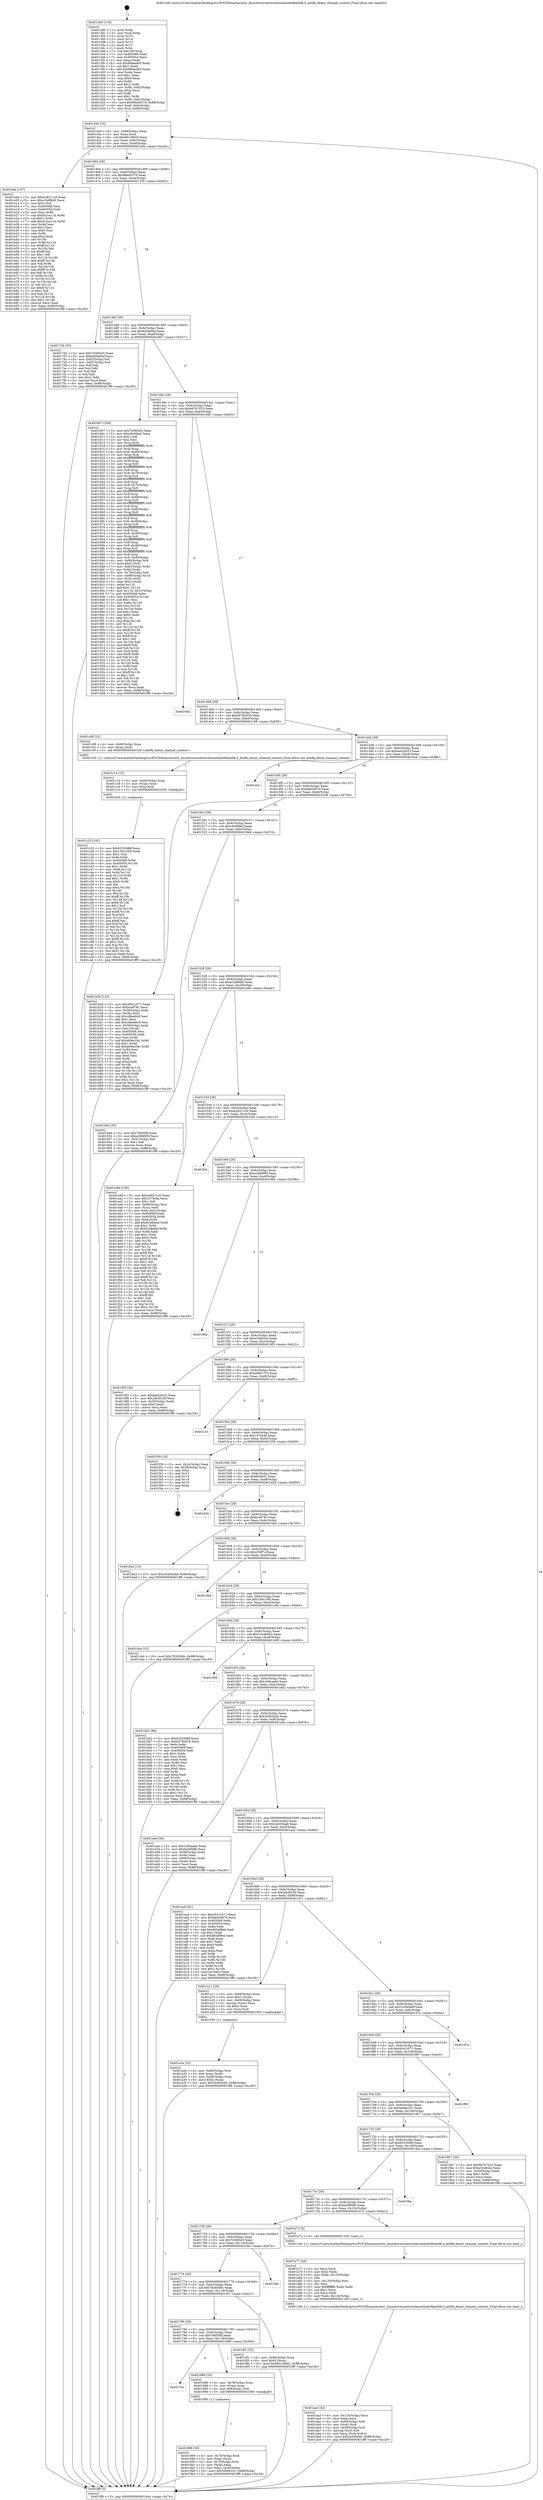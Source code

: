 digraph "0x4013d0" {
  label = "0x4013d0 (/mnt/c/Users/mathe/Desktop/tcc/POCII/binaries/extr_linuxdriversnetwirelessathath9kath9k.h_ath9k_deinit_channel_context_Final-ollvm.out::main(0))"
  labelloc = "t"
  node[shape=record]

  Entry [label="",width=0.3,height=0.3,shape=circle,fillcolor=black,style=filled]
  "0x401444" [label="{
     0x401444 [32]\l
     | [instrs]\l
     &nbsp;&nbsp;0x401444 \<+6\>: mov -0x88(%rbp),%eax\l
     &nbsp;&nbsp;0x40144a \<+2\>: mov %eax,%ecx\l
     &nbsp;&nbsp;0x40144c \<+6\>: sub $0x891c88d2,%ecx\l
     &nbsp;&nbsp;0x401452 \<+6\>: mov %eax,-0x9c(%rbp)\l
     &nbsp;&nbsp;0x401458 \<+6\>: mov %ecx,-0xa0(%rbp)\l
     &nbsp;&nbsp;0x40145e \<+6\>: je 0000000000401e0a \<main+0xa3a\>\l
  }"]
  "0x401e0a" [label="{
     0x401e0a [147]\l
     | [instrs]\l
     &nbsp;&nbsp;0x401e0a \<+5\>: mov $0xe28211c0,%eax\l
     &nbsp;&nbsp;0x401e0f \<+5\>: mov $0xe1bdfbd0,%ecx\l
     &nbsp;&nbsp;0x401e14 \<+2\>: mov $0x1,%dl\l
     &nbsp;&nbsp;0x401e16 \<+7\>: mov 0x405068,%esi\l
     &nbsp;&nbsp;0x401e1d \<+7\>: mov 0x405054,%edi\l
     &nbsp;&nbsp;0x401e24 \<+3\>: mov %esi,%r8d\l
     &nbsp;&nbsp;0x401e27 \<+7\>: sub $0x5c2ca11b,%r8d\l
     &nbsp;&nbsp;0x401e2e \<+4\>: sub $0x1,%r8d\l
     &nbsp;&nbsp;0x401e32 \<+7\>: add $0x5c2ca11b,%r8d\l
     &nbsp;&nbsp;0x401e39 \<+4\>: imul %r8d,%esi\l
     &nbsp;&nbsp;0x401e3d \<+3\>: and $0x1,%esi\l
     &nbsp;&nbsp;0x401e40 \<+3\>: cmp $0x0,%esi\l
     &nbsp;&nbsp;0x401e43 \<+4\>: sete %r9b\l
     &nbsp;&nbsp;0x401e47 \<+3\>: cmp $0xa,%edi\l
     &nbsp;&nbsp;0x401e4a \<+4\>: setl %r10b\l
     &nbsp;&nbsp;0x401e4e \<+3\>: mov %r9b,%r11b\l
     &nbsp;&nbsp;0x401e51 \<+4\>: xor $0xff,%r11b\l
     &nbsp;&nbsp;0x401e55 \<+3\>: mov %r10b,%bl\l
     &nbsp;&nbsp;0x401e58 \<+3\>: xor $0xff,%bl\l
     &nbsp;&nbsp;0x401e5b \<+3\>: xor $0x1,%dl\l
     &nbsp;&nbsp;0x401e5e \<+3\>: mov %r11b,%r14b\l
     &nbsp;&nbsp;0x401e61 \<+4\>: and $0xff,%r14b\l
     &nbsp;&nbsp;0x401e65 \<+3\>: and %dl,%r9b\l
     &nbsp;&nbsp;0x401e68 \<+3\>: mov %bl,%r15b\l
     &nbsp;&nbsp;0x401e6b \<+4\>: and $0xff,%r15b\l
     &nbsp;&nbsp;0x401e6f \<+3\>: and %dl,%r10b\l
     &nbsp;&nbsp;0x401e72 \<+3\>: or %r9b,%r14b\l
     &nbsp;&nbsp;0x401e75 \<+3\>: or %r10b,%r15b\l
     &nbsp;&nbsp;0x401e78 \<+3\>: xor %r15b,%r14b\l
     &nbsp;&nbsp;0x401e7b \<+3\>: or %bl,%r11b\l
     &nbsp;&nbsp;0x401e7e \<+4\>: xor $0xff,%r11b\l
     &nbsp;&nbsp;0x401e82 \<+3\>: or $0x1,%dl\l
     &nbsp;&nbsp;0x401e85 \<+3\>: and %dl,%r11b\l
     &nbsp;&nbsp;0x401e88 \<+3\>: or %r11b,%r14b\l
     &nbsp;&nbsp;0x401e8b \<+4\>: test $0x1,%r14b\l
     &nbsp;&nbsp;0x401e8f \<+3\>: cmovne %ecx,%eax\l
     &nbsp;&nbsp;0x401e92 \<+6\>: mov %eax,-0x88(%rbp)\l
     &nbsp;&nbsp;0x401e98 \<+5\>: jmp 0000000000401ff9 \<main+0xc29\>\l
  }"]
  "0x401464" [label="{
     0x401464 [28]\l
     | [instrs]\l
     &nbsp;&nbsp;0x401464 \<+5\>: jmp 0000000000401469 \<main+0x99\>\l
     &nbsp;&nbsp;0x401469 \<+6\>: mov -0x9c(%rbp),%eax\l
     &nbsp;&nbsp;0x40146f \<+5\>: sub $0x96eb027d,%eax\l
     &nbsp;&nbsp;0x401474 \<+6\>: mov %eax,-0xa4(%rbp)\l
     &nbsp;&nbsp;0x40147a \<+6\>: je 00000000004017d2 \<main+0x402\>\l
  }"]
  Exit [label="",width=0.3,height=0.3,shape=circle,fillcolor=black,style=filled,peripheries=2]
  "0x4017d2" [label="{
     0x4017d2 [53]\l
     | [instrs]\l
     &nbsp;&nbsp;0x4017d2 \<+5\>: mov $0x7436f2e5,%eax\l
     &nbsp;&nbsp;0x4017d7 \<+5\>: mov $0x9d2bd5af,%ecx\l
     &nbsp;&nbsp;0x4017dc \<+6\>: mov -0x82(%rbp),%dl\l
     &nbsp;&nbsp;0x4017e2 \<+7\>: mov -0x81(%rbp),%sil\l
     &nbsp;&nbsp;0x4017e9 \<+3\>: mov %dl,%dil\l
     &nbsp;&nbsp;0x4017ec \<+3\>: and %sil,%dil\l
     &nbsp;&nbsp;0x4017ef \<+3\>: xor %sil,%dl\l
     &nbsp;&nbsp;0x4017f2 \<+3\>: or %dl,%dil\l
     &nbsp;&nbsp;0x4017f5 \<+4\>: test $0x1,%dil\l
     &nbsp;&nbsp;0x4017f9 \<+3\>: cmovne %ecx,%eax\l
     &nbsp;&nbsp;0x4017fc \<+6\>: mov %eax,-0x88(%rbp)\l
     &nbsp;&nbsp;0x401802 \<+5\>: jmp 0000000000401ff9 \<main+0xc29\>\l
  }"]
  "0x401480" [label="{
     0x401480 [28]\l
     | [instrs]\l
     &nbsp;&nbsp;0x401480 \<+5\>: jmp 0000000000401485 \<main+0xb5\>\l
     &nbsp;&nbsp;0x401485 \<+6\>: mov -0x9c(%rbp),%eax\l
     &nbsp;&nbsp;0x40148b \<+5\>: sub $0x9d2bd5af,%eax\l
     &nbsp;&nbsp;0x401490 \<+6\>: mov %eax,-0xa8(%rbp)\l
     &nbsp;&nbsp;0x401496 \<+6\>: je 0000000000401807 \<main+0x437\>\l
  }"]
  "0x401ff9" [label="{
     0x401ff9 [5]\l
     | [instrs]\l
     &nbsp;&nbsp;0x401ff9 \<+5\>: jmp 0000000000401444 \<main+0x74\>\l
  }"]
  "0x4013d0" [label="{
     0x4013d0 [116]\l
     | [instrs]\l
     &nbsp;&nbsp;0x4013d0 \<+1\>: push %rbp\l
     &nbsp;&nbsp;0x4013d1 \<+3\>: mov %rsp,%rbp\l
     &nbsp;&nbsp;0x4013d4 \<+2\>: push %r15\l
     &nbsp;&nbsp;0x4013d6 \<+2\>: push %r14\l
     &nbsp;&nbsp;0x4013d8 \<+2\>: push %r13\l
     &nbsp;&nbsp;0x4013da \<+2\>: push %r12\l
     &nbsp;&nbsp;0x4013dc \<+1\>: push %rbx\l
     &nbsp;&nbsp;0x4013dd \<+7\>: sub $0x108,%rsp\l
     &nbsp;&nbsp;0x4013e4 \<+7\>: mov 0x405068,%eax\l
     &nbsp;&nbsp;0x4013eb \<+7\>: mov 0x405054,%ecx\l
     &nbsp;&nbsp;0x4013f2 \<+2\>: mov %eax,%edx\l
     &nbsp;&nbsp;0x4013f4 \<+6\>: sub $0x89feedb5,%edx\l
     &nbsp;&nbsp;0x4013fa \<+3\>: sub $0x1,%edx\l
     &nbsp;&nbsp;0x4013fd \<+6\>: add $0x89feedb5,%edx\l
     &nbsp;&nbsp;0x401403 \<+3\>: imul %edx,%eax\l
     &nbsp;&nbsp;0x401406 \<+3\>: and $0x1,%eax\l
     &nbsp;&nbsp;0x401409 \<+3\>: cmp $0x0,%eax\l
     &nbsp;&nbsp;0x40140c \<+4\>: sete %r8b\l
     &nbsp;&nbsp;0x401410 \<+4\>: and $0x1,%r8b\l
     &nbsp;&nbsp;0x401414 \<+7\>: mov %r8b,-0x82(%rbp)\l
     &nbsp;&nbsp;0x40141b \<+3\>: cmp $0xa,%ecx\l
     &nbsp;&nbsp;0x40141e \<+4\>: setl %r8b\l
     &nbsp;&nbsp;0x401422 \<+4\>: and $0x1,%r8b\l
     &nbsp;&nbsp;0x401426 \<+7\>: mov %r8b,-0x81(%rbp)\l
     &nbsp;&nbsp;0x40142d \<+10\>: movl $0x96eb027d,-0x88(%rbp)\l
     &nbsp;&nbsp;0x401437 \<+6\>: mov %edi,-0x8c(%rbp)\l
     &nbsp;&nbsp;0x40143d \<+7\>: mov %rsi,-0x98(%rbp)\l
  }"]
  "0x401c23" [label="{
     0x401c23 [145]\l
     | [instrs]\l
     &nbsp;&nbsp;0x401c23 \<+5\>: mov $0x63320d6f,%ecx\l
     &nbsp;&nbsp;0x401c28 \<+5\>: mov $0x159c10f4,%edx\l
     &nbsp;&nbsp;0x401c2d \<+3\>: mov $0x1,%sil\l
     &nbsp;&nbsp;0x401c30 \<+3\>: xor %r8d,%r8d\l
     &nbsp;&nbsp;0x401c33 \<+8\>: mov 0x405068,%r9d\l
     &nbsp;&nbsp;0x401c3b \<+8\>: mov 0x405054,%r10d\l
     &nbsp;&nbsp;0x401c43 \<+4\>: sub $0x1,%r8d\l
     &nbsp;&nbsp;0x401c47 \<+3\>: mov %r9d,%r11d\l
     &nbsp;&nbsp;0x401c4a \<+3\>: add %r8d,%r11d\l
     &nbsp;&nbsp;0x401c4d \<+4\>: imul %r11d,%r9d\l
     &nbsp;&nbsp;0x401c51 \<+4\>: and $0x1,%r9d\l
     &nbsp;&nbsp;0x401c55 \<+4\>: cmp $0x0,%r9d\l
     &nbsp;&nbsp;0x401c59 \<+3\>: sete %bl\l
     &nbsp;&nbsp;0x401c5c \<+4\>: cmp $0xa,%r10d\l
     &nbsp;&nbsp;0x401c60 \<+4\>: setl %r14b\l
     &nbsp;&nbsp;0x401c64 \<+3\>: mov %bl,%r15b\l
     &nbsp;&nbsp;0x401c67 \<+4\>: xor $0xff,%r15b\l
     &nbsp;&nbsp;0x401c6b \<+3\>: mov %r14b,%r12b\l
     &nbsp;&nbsp;0x401c6e \<+4\>: xor $0xff,%r12b\l
     &nbsp;&nbsp;0x401c72 \<+4\>: xor $0x1,%sil\l
     &nbsp;&nbsp;0x401c76 \<+3\>: mov %r15b,%r13b\l
     &nbsp;&nbsp;0x401c79 \<+4\>: and $0xff,%r13b\l
     &nbsp;&nbsp;0x401c7d \<+3\>: and %sil,%bl\l
     &nbsp;&nbsp;0x401c80 \<+3\>: mov %r12b,%al\l
     &nbsp;&nbsp;0x401c83 \<+2\>: and $0xff,%al\l
     &nbsp;&nbsp;0x401c85 \<+3\>: and %sil,%r14b\l
     &nbsp;&nbsp;0x401c88 \<+3\>: or %bl,%r13b\l
     &nbsp;&nbsp;0x401c8b \<+3\>: or %r14b,%al\l
     &nbsp;&nbsp;0x401c8e \<+3\>: xor %al,%r13b\l
     &nbsp;&nbsp;0x401c91 \<+3\>: or %r12b,%r15b\l
     &nbsp;&nbsp;0x401c94 \<+4\>: xor $0xff,%r15b\l
     &nbsp;&nbsp;0x401c98 \<+4\>: or $0x1,%sil\l
     &nbsp;&nbsp;0x401c9c \<+3\>: and %sil,%r15b\l
     &nbsp;&nbsp;0x401c9f \<+3\>: or %r15b,%r13b\l
     &nbsp;&nbsp;0x401ca2 \<+4\>: test $0x1,%r13b\l
     &nbsp;&nbsp;0x401ca6 \<+3\>: cmovne %edx,%ecx\l
     &nbsp;&nbsp;0x401ca9 \<+6\>: mov %ecx,-0x88(%rbp)\l
     &nbsp;&nbsp;0x401caf \<+5\>: jmp 0000000000401ff9 \<main+0xc29\>\l
  }"]
  "0x401807" [label="{
     0x401807 [326]\l
     | [instrs]\l
     &nbsp;&nbsp;0x401807 \<+5\>: mov $0x7436f2e5,%eax\l
     &nbsp;&nbsp;0x40180c \<+5\>: mov $0xc8c0fda5,%ecx\l
     &nbsp;&nbsp;0x401811 \<+2\>: mov $0x1,%dl\l
     &nbsp;&nbsp;0x401813 \<+2\>: xor %esi,%esi\l
     &nbsp;&nbsp;0x401815 \<+3\>: mov %rsp,%rdi\l
     &nbsp;&nbsp;0x401818 \<+4\>: add $0xfffffffffffffff0,%rdi\l
     &nbsp;&nbsp;0x40181c \<+3\>: mov %rdi,%rsp\l
     &nbsp;&nbsp;0x40181f \<+4\>: mov %rdi,-0x80(%rbp)\l
     &nbsp;&nbsp;0x401823 \<+3\>: mov %rsp,%rdi\l
     &nbsp;&nbsp;0x401826 \<+4\>: add $0xfffffffffffffff0,%rdi\l
     &nbsp;&nbsp;0x40182a \<+3\>: mov %rdi,%rsp\l
     &nbsp;&nbsp;0x40182d \<+3\>: mov %rsp,%r8\l
     &nbsp;&nbsp;0x401830 \<+4\>: add $0xfffffffffffffff0,%r8\l
     &nbsp;&nbsp;0x401834 \<+3\>: mov %r8,%rsp\l
     &nbsp;&nbsp;0x401837 \<+4\>: mov %r8,-0x78(%rbp)\l
     &nbsp;&nbsp;0x40183b \<+3\>: mov %rsp,%r8\l
     &nbsp;&nbsp;0x40183e \<+4\>: add $0xfffffffffffffff0,%r8\l
     &nbsp;&nbsp;0x401842 \<+3\>: mov %r8,%rsp\l
     &nbsp;&nbsp;0x401845 \<+4\>: mov %r8,-0x70(%rbp)\l
     &nbsp;&nbsp;0x401849 \<+3\>: mov %rsp,%r8\l
     &nbsp;&nbsp;0x40184c \<+4\>: add $0xfffffffffffffff0,%r8\l
     &nbsp;&nbsp;0x401850 \<+3\>: mov %r8,%rsp\l
     &nbsp;&nbsp;0x401853 \<+4\>: mov %r8,-0x68(%rbp)\l
     &nbsp;&nbsp;0x401857 \<+3\>: mov %rsp,%r8\l
     &nbsp;&nbsp;0x40185a \<+4\>: add $0xfffffffffffffff0,%r8\l
     &nbsp;&nbsp;0x40185e \<+3\>: mov %r8,%rsp\l
     &nbsp;&nbsp;0x401861 \<+4\>: mov %r8,-0x60(%rbp)\l
     &nbsp;&nbsp;0x401865 \<+3\>: mov %rsp,%r8\l
     &nbsp;&nbsp;0x401868 \<+4\>: add $0xfffffffffffffff0,%r8\l
     &nbsp;&nbsp;0x40186c \<+3\>: mov %r8,%rsp\l
     &nbsp;&nbsp;0x40186f \<+4\>: mov %r8,-0x58(%rbp)\l
     &nbsp;&nbsp;0x401873 \<+3\>: mov %rsp,%r8\l
     &nbsp;&nbsp;0x401876 \<+4\>: add $0xfffffffffffffff0,%r8\l
     &nbsp;&nbsp;0x40187a \<+3\>: mov %r8,%rsp\l
     &nbsp;&nbsp;0x40187d \<+4\>: mov %r8,-0x50(%rbp)\l
     &nbsp;&nbsp;0x401881 \<+3\>: mov %rsp,%r8\l
     &nbsp;&nbsp;0x401884 \<+4\>: add $0xfffffffffffffff0,%r8\l
     &nbsp;&nbsp;0x401888 \<+3\>: mov %r8,%rsp\l
     &nbsp;&nbsp;0x40188b \<+4\>: mov %r8,-0x48(%rbp)\l
     &nbsp;&nbsp;0x40188f \<+3\>: mov %rsp,%r8\l
     &nbsp;&nbsp;0x401892 \<+4\>: add $0xfffffffffffffff0,%r8\l
     &nbsp;&nbsp;0x401896 \<+3\>: mov %r8,%rsp\l
     &nbsp;&nbsp;0x401899 \<+4\>: mov %r8,-0x40(%rbp)\l
     &nbsp;&nbsp;0x40189d \<+4\>: mov -0x80(%rbp),%r8\l
     &nbsp;&nbsp;0x4018a1 \<+7\>: movl $0x0,(%r8)\l
     &nbsp;&nbsp;0x4018a8 \<+7\>: mov -0x8c(%rbp),%r9d\l
     &nbsp;&nbsp;0x4018af \<+3\>: mov %r9d,(%rdi)\l
     &nbsp;&nbsp;0x4018b2 \<+4\>: mov -0x78(%rbp),%r8\l
     &nbsp;&nbsp;0x4018b6 \<+7\>: mov -0x98(%rbp),%r10\l
     &nbsp;&nbsp;0x4018bd \<+3\>: mov %r10,(%r8)\l
     &nbsp;&nbsp;0x4018c0 \<+3\>: cmpl $0x2,(%rdi)\l
     &nbsp;&nbsp;0x4018c3 \<+4\>: setne %r11b\l
     &nbsp;&nbsp;0x4018c7 \<+4\>: and $0x1,%r11b\l
     &nbsp;&nbsp;0x4018cb \<+4\>: mov %r11b,-0x31(%rbp)\l
     &nbsp;&nbsp;0x4018cf \<+7\>: mov 0x405068,%ebx\l
     &nbsp;&nbsp;0x4018d6 \<+8\>: mov 0x405054,%r14d\l
     &nbsp;&nbsp;0x4018de \<+3\>: sub $0x1,%esi\l
     &nbsp;&nbsp;0x4018e1 \<+3\>: mov %ebx,%r15d\l
     &nbsp;&nbsp;0x4018e4 \<+3\>: add %esi,%r15d\l
     &nbsp;&nbsp;0x4018e7 \<+4\>: imul %r15d,%ebx\l
     &nbsp;&nbsp;0x4018eb \<+3\>: and $0x1,%ebx\l
     &nbsp;&nbsp;0x4018ee \<+3\>: cmp $0x0,%ebx\l
     &nbsp;&nbsp;0x4018f1 \<+4\>: sete %r11b\l
     &nbsp;&nbsp;0x4018f5 \<+4\>: cmp $0xa,%r14d\l
     &nbsp;&nbsp;0x4018f9 \<+4\>: setl %r12b\l
     &nbsp;&nbsp;0x4018fd \<+3\>: mov %r11b,%r13b\l
     &nbsp;&nbsp;0x401900 \<+4\>: xor $0xff,%r13b\l
     &nbsp;&nbsp;0x401904 \<+3\>: mov %r12b,%sil\l
     &nbsp;&nbsp;0x401907 \<+4\>: xor $0xff,%sil\l
     &nbsp;&nbsp;0x40190b \<+3\>: xor $0x1,%dl\l
     &nbsp;&nbsp;0x40190e \<+3\>: mov %r13b,%dil\l
     &nbsp;&nbsp;0x401911 \<+4\>: and $0xff,%dil\l
     &nbsp;&nbsp;0x401915 \<+3\>: and %dl,%r11b\l
     &nbsp;&nbsp;0x401918 \<+3\>: mov %sil,%r8b\l
     &nbsp;&nbsp;0x40191b \<+4\>: and $0xff,%r8b\l
     &nbsp;&nbsp;0x40191f \<+3\>: and %dl,%r12b\l
     &nbsp;&nbsp;0x401922 \<+3\>: or %r11b,%dil\l
     &nbsp;&nbsp;0x401925 \<+3\>: or %r12b,%r8b\l
     &nbsp;&nbsp;0x401928 \<+3\>: xor %r8b,%dil\l
     &nbsp;&nbsp;0x40192b \<+3\>: or %sil,%r13b\l
     &nbsp;&nbsp;0x40192e \<+4\>: xor $0xff,%r13b\l
     &nbsp;&nbsp;0x401932 \<+3\>: or $0x1,%dl\l
     &nbsp;&nbsp;0x401935 \<+3\>: and %dl,%r13b\l
     &nbsp;&nbsp;0x401938 \<+3\>: or %r13b,%dil\l
     &nbsp;&nbsp;0x40193b \<+4\>: test $0x1,%dil\l
     &nbsp;&nbsp;0x40193f \<+3\>: cmovne %ecx,%eax\l
     &nbsp;&nbsp;0x401942 \<+6\>: mov %eax,-0x88(%rbp)\l
     &nbsp;&nbsp;0x401948 \<+5\>: jmp 0000000000401ff9 \<main+0xc29\>\l
  }"]
  "0x40149c" [label="{
     0x40149c [28]\l
     | [instrs]\l
     &nbsp;&nbsp;0x40149c \<+5\>: jmp 00000000004014a1 \<main+0xd1\>\l
     &nbsp;&nbsp;0x4014a1 \<+6\>: mov -0x9c(%rbp),%eax\l
     &nbsp;&nbsp;0x4014a7 \<+5\>: sub $0x9d7b7023,%eax\l
     &nbsp;&nbsp;0x4014ac \<+6\>: mov %eax,-0xac(%rbp)\l
     &nbsp;&nbsp;0x4014b2 \<+6\>: je 00000000004019d5 \<main+0x605\>\l
  }"]
  "0x401c14" [label="{
     0x401c14 [15]\l
     | [instrs]\l
     &nbsp;&nbsp;0x401c14 \<+4\>: mov -0x60(%rbp),%rax\l
     &nbsp;&nbsp;0x401c18 \<+3\>: mov (%rax),%rax\l
     &nbsp;&nbsp;0x401c1b \<+3\>: mov %rax,%rdi\l
     &nbsp;&nbsp;0x401c1e \<+5\>: call 0000000000401030 \<free@plt\>\l
     | [calls]\l
     &nbsp;&nbsp;0x401030 \{1\} (unknown)\l
  }"]
  "0x401aa3" [label="{
     0x401aa3 [42]\l
     | [instrs]\l
     &nbsp;&nbsp;0x401aa3 \<+6\>: mov -0x124(%rbp),%ecx\l
     &nbsp;&nbsp;0x401aa9 \<+3\>: imul %eax,%ecx\l
     &nbsp;&nbsp;0x401aac \<+4\>: mov -0x60(%rbp),%rdi\l
     &nbsp;&nbsp;0x401ab0 \<+3\>: mov (%rdi),%rdi\l
     &nbsp;&nbsp;0x401ab3 \<+4\>: mov -0x58(%rbp),%r8\l
     &nbsp;&nbsp;0x401ab7 \<+3\>: movslq (%r8),%r8\l
     &nbsp;&nbsp;0x401aba \<+4\>: mov %ecx,(%rdi,%r8,4)\l
     &nbsp;&nbsp;0x401abe \<+10\>: movl $0x2a505ba6,-0x88(%rbp)\l
     &nbsp;&nbsp;0x401ac8 \<+5\>: jmp 0000000000401ff9 \<main+0xc29\>\l
  }"]
  "0x4019d5" [label="{
     0x4019d5\l
  }", style=dashed]
  "0x4014b8" [label="{
     0x4014b8 [28]\l
     | [instrs]\l
     &nbsp;&nbsp;0x4014b8 \<+5\>: jmp 00000000004014bd \<main+0xed\>\l
     &nbsp;&nbsp;0x4014bd \<+6\>: mov -0x9c(%rbp),%eax\l
     &nbsp;&nbsp;0x4014c3 \<+5\>: sub $0xb578c918,%eax\l
     &nbsp;&nbsp;0x4014c8 \<+6\>: mov %eax,-0xb0(%rbp)\l
     &nbsp;&nbsp;0x4014ce \<+6\>: je 0000000000401c08 \<main+0x838\>\l
  }"]
  "0x401a77" [label="{
     0x401a77 [44]\l
     | [instrs]\l
     &nbsp;&nbsp;0x401a77 \<+2\>: xor %ecx,%ecx\l
     &nbsp;&nbsp;0x401a79 \<+5\>: mov $0x2,%edx\l
     &nbsp;&nbsp;0x401a7e \<+6\>: mov %edx,-0x120(%rbp)\l
     &nbsp;&nbsp;0x401a84 \<+1\>: cltd\l
     &nbsp;&nbsp;0x401a85 \<+6\>: mov -0x120(%rbp),%esi\l
     &nbsp;&nbsp;0x401a8b \<+2\>: idiv %esi\l
     &nbsp;&nbsp;0x401a8d \<+6\>: imul $0xfffffffe,%edx,%edx\l
     &nbsp;&nbsp;0x401a93 \<+3\>: sub $0x1,%ecx\l
     &nbsp;&nbsp;0x401a96 \<+2\>: sub %ecx,%edx\l
     &nbsp;&nbsp;0x401a98 \<+6\>: mov %edx,-0x124(%rbp)\l
     &nbsp;&nbsp;0x401a9e \<+5\>: call 0000000000401160 \<next_i\>\l
     | [calls]\l
     &nbsp;&nbsp;0x401160 \{1\} (/mnt/c/Users/mathe/Desktop/tcc/POCII/binaries/extr_linuxdriversnetwirelessathath9kath9k.h_ath9k_deinit_channel_context_Final-ollvm.out::next_i)\l
  }"]
  "0x401c08" [label="{
     0x401c08 [12]\l
     | [instrs]\l
     &nbsp;&nbsp;0x401c08 \<+4\>: mov -0x60(%rbp),%rax\l
     &nbsp;&nbsp;0x401c0c \<+3\>: mov (%rax),%rdi\l
     &nbsp;&nbsp;0x401c0f \<+5\>: call 00000000004013c0 \<ath9k_deinit_channel_context\>\l
     | [calls]\l
     &nbsp;&nbsp;0x4013c0 \{1\} (/mnt/c/Users/mathe/Desktop/tcc/POCII/binaries/extr_linuxdriversnetwirelessathath9kath9k.h_ath9k_deinit_channel_context_Final-ollvm.out::ath9k_deinit_channel_context)\l
  }"]
  "0x4014d4" [label="{
     0x4014d4 [28]\l
     | [instrs]\l
     &nbsp;&nbsp;0x4014d4 \<+5\>: jmp 00000000004014d9 \<main+0x109\>\l
     &nbsp;&nbsp;0x4014d9 \<+6\>: mov -0x9c(%rbp),%eax\l
     &nbsp;&nbsp;0x4014df \<+5\>: sub $0xbad2d423,%eax\l
     &nbsp;&nbsp;0x4014e4 \<+6\>: mov %eax,-0xb4(%rbp)\l
     &nbsp;&nbsp;0x4014ea \<+6\>: je 0000000000401dce \<main+0x9fe\>\l
  }"]
  "0x401a2e" [label="{
     0x401a2e [32]\l
     | [instrs]\l
     &nbsp;&nbsp;0x401a2e \<+4\>: mov -0x60(%rbp),%rdi\l
     &nbsp;&nbsp;0x401a32 \<+3\>: mov %rax,(%rdi)\l
     &nbsp;&nbsp;0x401a35 \<+4\>: mov -0x58(%rbp),%rax\l
     &nbsp;&nbsp;0x401a39 \<+6\>: movl $0x0,(%rax)\l
     &nbsp;&nbsp;0x401a3f \<+10\>: movl $0x20405edd,-0x88(%rbp)\l
     &nbsp;&nbsp;0x401a49 \<+5\>: jmp 0000000000401ff9 \<main+0xc29\>\l
  }"]
  "0x401dce" [label="{
     0x401dce\l
  }", style=dashed]
  "0x4014f0" [label="{
     0x4014f0 [28]\l
     | [instrs]\l
     &nbsp;&nbsp;0x4014f0 \<+5\>: jmp 00000000004014f5 \<main+0x125\>\l
     &nbsp;&nbsp;0x4014f5 \<+6\>: mov -0x9c(%rbp),%eax\l
     &nbsp;&nbsp;0x4014fb \<+5\>: sub $0xbb0c987d,%eax\l
     &nbsp;&nbsp;0x401500 \<+6\>: mov %eax,-0xb8(%rbp)\l
     &nbsp;&nbsp;0x401506 \<+6\>: je 0000000000401b28 \<main+0x758\>\l
  }"]
  "0x401999" [label="{
     0x401999 [30]\l
     | [instrs]\l
     &nbsp;&nbsp;0x401999 \<+4\>: mov -0x70(%rbp),%rdi\l
     &nbsp;&nbsp;0x40199d \<+2\>: mov %eax,(%rdi)\l
     &nbsp;&nbsp;0x40199f \<+4\>: mov -0x70(%rbp),%rdi\l
     &nbsp;&nbsp;0x4019a3 \<+2\>: mov (%rdi),%eax\l
     &nbsp;&nbsp;0x4019a5 \<+3\>: mov %eax,-0x30(%rbp)\l
     &nbsp;&nbsp;0x4019a8 \<+10\>: movl $0x5ed6b1d1,-0x88(%rbp)\l
     &nbsp;&nbsp;0x4019b2 \<+5\>: jmp 0000000000401ff9 \<main+0xc29\>\l
  }"]
  "0x401b28" [label="{
     0x401b28 [123]\l
     | [instrs]\l
     &nbsp;&nbsp;0x401b28 \<+5\>: mov $0x4541c071,%eax\l
     &nbsp;&nbsp;0x401b2d \<+5\>: mov $0xbce878c,%ecx\l
     &nbsp;&nbsp;0x401b32 \<+4\>: mov -0x58(%rbp),%rdx\l
     &nbsp;&nbsp;0x401b36 \<+2\>: mov (%rdx),%esi\l
     &nbsp;&nbsp;0x401b38 \<+6\>: sub $0xcdbee6c9,%esi\l
     &nbsp;&nbsp;0x401b3e \<+3\>: add $0x1,%esi\l
     &nbsp;&nbsp;0x401b41 \<+6\>: add $0xcdbee6c9,%esi\l
     &nbsp;&nbsp;0x401b47 \<+4\>: mov -0x58(%rbp),%rdx\l
     &nbsp;&nbsp;0x401b4b \<+2\>: mov %esi,(%rdx)\l
     &nbsp;&nbsp;0x401b4d \<+7\>: mov 0x405068,%esi\l
     &nbsp;&nbsp;0x401b54 \<+7\>: mov 0x405054,%edi\l
     &nbsp;&nbsp;0x401b5b \<+3\>: mov %esi,%r8d\l
     &nbsp;&nbsp;0x401b5e \<+7\>: sub $0xb69ec29c,%r8d\l
     &nbsp;&nbsp;0x401b65 \<+4\>: sub $0x1,%r8d\l
     &nbsp;&nbsp;0x401b69 \<+7\>: add $0xb69ec29c,%r8d\l
     &nbsp;&nbsp;0x401b70 \<+4\>: imul %r8d,%esi\l
     &nbsp;&nbsp;0x401b74 \<+3\>: and $0x1,%esi\l
     &nbsp;&nbsp;0x401b77 \<+3\>: cmp $0x0,%esi\l
     &nbsp;&nbsp;0x401b7a \<+4\>: sete %r9b\l
     &nbsp;&nbsp;0x401b7e \<+3\>: cmp $0xa,%edi\l
     &nbsp;&nbsp;0x401b81 \<+4\>: setl %r10b\l
     &nbsp;&nbsp;0x401b85 \<+3\>: mov %r9b,%r11b\l
     &nbsp;&nbsp;0x401b88 \<+3\>: and %r10b,%r11b\l
     &nbsp;&nbsp;0x401b8b \<+3\>: xor %r10b,%r9b\l
     &nbsp;&nbsp;0x401b8e \<+3\>: or %r9b,%r11b\l
     &nbsp;&nbsp;0x401b91 \<+4\>: test $0x1,%r11b\l
     &nbsp;&nbsp;0x401b95 \<+3\>: cmovne %ecx,%eax\l
     &nbsp;&nbsp;0x401b98 \<+6\>: mov %eax,-0x88(%rbp)\l
     &nbsp;&nbsp;0x401b9e \<+5\>: jmp 0000000000401ff9 \<main+0xc29\>\l
  }"]
  "0x40150c" [label="{
     0x40150c [28]\l
     | [instrs]\l
     &nbsp;&nbsp;0x40150c \<+5\>: jmp 0000000000401511 \<main+0x141\>\l
     &nbsp;&nbsp;0x401511 \<+6\>: mov -0x9c(%rbp),%eax\l
     &nbsp;&nbsp;0x401517 \<+5\>: sub $0xc8c0fda5,%eax\l
     &nbsp;&nbsp;0x40151c \<+6\>: mov %eax,-0xbc(%rbp)\l
     &nbsp;&nbsp;0x401522 \<+6\>: je 000000000040194d \<main+0x57d\>\l
  }"]
  "0x4017ac" [label="{
     0x4017ac\l
  }", style=dashed]
  "0x40194d" [label="{
     0x40194d [30]\l
     | [instrs]\l
     &nbsp;&nbsp;0x40194d \<+5\>: mov $0x7b6f3f4f,%eax\l
     &nbsp;&nbsp;0x401952 \<+5\>: mov $0xe289895f,%ecx\l
     &nbsp;&nbsp;0x401957 \<+3\>: mov -0x31(%rbp),%dl\l
     &nbsp;&nbsp;0x40195a \<+3\>: test $0x1,%dl\l
     &nbsp;&nbsp;0x40195d \<+3\>: cmovne %ecx,%eax\l
     &nbsp;&nbsp;0x401960 \<+6\>: mov %eax,-0x88(%rbp)\l
     &nbsp;&nbsp;0x401966 \<+5\>: jmp 0000000000401ff9 \<main+0xc29\>\l
  }"]
  "0x401528" [label="{
     0x401528 [28]\l
     | [instrs]\l
     &nbsp;&nbsp;0x401528 \<+5\>: jmp 000000000040152d \<main+0x15d\>\l
     &nbsp;&nbsp;0x40152d \<+6\>: mov -0x9c(%rbp),%eax\l
     &nbsp;&nbsp;0x401533 \<+5\>: sub $0xe1bdfbd0,%eax\l
     &nbsp;&nbsp;0x401538 \<+6\>: mov %eax,-0xc0(%rbp)\l
     &nbsp;&nbsp;0x40153e \<+6\>: je 0000000000401e9d \<main+0xacd\>\l
  }"]
  "0x401989" [label="{
     0x401989 [16]\l
     | [instrs]\l
     &nbsp;&nbsp;0x401989 \<+4\>: mov -0x78(%rbp),%rax\l
     &nbsp;&nbsp;0x40198d \<+3\>: mov (%rax),%rax\l
     &nbsp;&nbsp;0x401990 \<+4\>: mov 0x8(%rax),%rdi\l
     &nbsp;&nbsp;0x401994 \<+5\>: call 0000000000401060 \<atoi@plt\>\l
     | [calls]\l
     &nbsp;&nbsp;0x401060 \{1\} (unknown)\l
  }"]
  "0x401e9d" [label="{
     0x401e9d [156]\l
     | [instrs]\l
     &nbsp;&nbsp;0x401e9d \<+5\>: mov $0xe28211c0,%eax\l
     &nbsp;&nbsp;0x401ea2 \<+5\>: mov $0x1070cde,%ecx\l
     &nbsp;&nbsp;0x401ea7 \<+2\>: mov $0x1,%dl\l
     &nbsp;&nbsp;0x401ea9 \<+4\>: mov -0x80(%rbp),%rsi\l
     &nbsp;&nbsp;0x401ead \<+2\>: mov (%rsi),%edi\l
     &nbsp;&nbsp;0x401eaf \<+3\>: mov %edi,-0x2c(%rbp)\l
     &nbsp;&nbsp;0x401eb2 \<+7\>: mov 0x405068,%edi\l
     &nbsp;&nbsp;0x401eb9 \<+8\>: mov 0x405054,%r8d\l
     &nbsp;&nbsp;0x401ec1 \<+3\>: mov %edi,%r9d\l
     &nbsp;&nbsp;0x401ec4 \<+7\>: add $0x81b6deef,%r9d\l
     &nbsp;&nbsp;0x401ecb \<+4\>: sub $0x1,%r9d\l
     &nbsp;&nbsp;0x401ecf \<+7\>: sub $0x81b6deef,%r9d\l
     &nbsp;&nbsp;0x401ed6 \<+4\>: imul %r9d,%edi\l
     &nbsp;&nbsp;0x401eda \<+3\>: and $0x1,%edi\l
     &nbsp;&nbsp;0x401edd \<+3\>: cmp $0x0,%edi\l
     &nbsp;&nbsp;0x401ee0 \<+4\>: sete %r10b\l
     &nbsp;&nbsp;0x401ee4 \<+4\>: cmp $0xa,%r8d\l
     &nbsp;&nbsp;0x401ee8 \<+4\>: setl %r11b\l
     &nbsp;&nbsp;0x401eec \<+3\>: mov %r10b,%bl\l
     &nbsp;&nbsp;0x401eef \<+3\>: xor $0xff,%bl\l
     &nbsp;&nbsp;0x401ef2 \<+3\>: mov %r11b,%r14b\l
     &nbsp;&nbsp;0x401ef5 \<+4\>: xor $0xff,%r14b\l
     &nbsp;&nbsp;0x401ef9 \<+3\>: xor $0x1,%dl\l
     &nbsp;&nbsp;0x401efc \<+3\>: mov %bl,%r15b\l
     &nbsp;&nbsp;0x401eff \<+4\>: and $0xff,%r15b\l
     &nbsp;&nbsp;0x401f03 \<+3\>: and %dl,%r10b\l
     &nbsp;&nbsp;0x401f06 \<+3\>: mov %r14b,%r12b\l
     &nbsp;&nbsp;0x401f09 \<+4\>: and $0xff,%r12b\l
     &nbsp;&nbsp;0x401f0d \<+3\>: and %dl,%r11b\l
     &nbsp;&nbsp;0x401f10 \<+3\>: or %r10b,%r15b\l
     &nbsp;&nbsp;0x401f13 \<+3\>: or %r11b,%r12b\l
     &nbsp;&nbsp;0x401f16 \<+3\>: xor %r12b,%r15b\l
     &nbsp;&nbsp;0x401f19 \<+3\>: or %r14b,%bl\l
     &nbsp;&nbsp;0x401f1c \<+3\>: xor $0xff,%bl\l
     &nbsp;&nbsp;0x401f1f \<+3\>: or $0x1,%dl\l
     &nbsp;&nbsp;0x401f22 \<+2\>: and %dl,%bl\l
     &nbsp;&nbsp;0x401f24 \<+3\>: or %bl,%r15b\l
     &nbsp;&nbsp;0x401f27 \<+4\>: test $0x1,%r15b\l
     &nbsp;&nbsp;0x401f2b \<+3\>: cmovne %ecx,%eax\l
     &nbsp;&nbsp;0x401f2e \<+6\>: mov %eax,-0x88(%rbp)\l
     &nbsp;&nbsp;0x401f34 \<+5\>: jmp 0000000000401ff9 \<main+0xc29\>\l
  }"]
  "0x401544" [label="{
     0x401544 [28]\l
     | [instrs]\l
     &nbsp;&nbsp;0x401544 \<+5\>: jmp 0000000000401549 \<main+0x179\>\l
     &nbsp;&nbsp;0x401549 \<+6\>: mov -0x9c(%rbp),%eax\l
     &nbsp;&nbsp;0x40154f \<+5\>: sub $0xe28211c0,%eax\l
     &nbsp;&nbsp;0x401554 \<+6\>: mov %eax,-0xc4(%rbp)\l
     &nbsp;&nbsp;0x40155a \<+6\>: je 0000000000401fe4 \<main+0xc14\>\l
  }"]
  "0x401790" [label="{
     0x401790 [28]\l
     | [instrs]\l
     &nbsp;&nbsp;0x401790 \<+5\>: jmp 0000000000401795 \<main+0x3c5\>\l
     &nbsp;&nbsp;0x401795 \<+6\>: mov -0x9c(%rbp),%eax\l
     &nbsp;&nbsp;0x40179b \<+5\>: sub $0x7b6f3f4f,%eax\l
     &nbsp;&nbsp;0x4017a0 \<+6\>: mov %eax,-0x118(%rbp)\l
     &nbsp;&nbsp;0x4017a6 \<+6\>: je 0000000000401989 \<main+0x5b9\>\l
  }"]
  "0x401fe4" [label="{
     0x401fe4\l
  }", style=dashed]
  "0x401560" [label="{
     0x401560 [28]\l
     | [instrs]\l
     &nbsp;&nbsp;0x401560 \<+5\>: jmp 0000000000401565 \<main+0x195\>\l
     &nbsp;&nbsp;0x401565 \<+6\>: mov -0x9c(%rbp),%eax\l
     &nbsp;&nbsp;0x40156b \<+5\>: sub $0xe289895f,%eax\l
     &nbsp;&nbsp;0x401570 \<+6\>: mov %eax,-0xc8(%rbp)\l
     &nbsp;&nbsp;0x401576 \<+6\>: je 000000000040196b \<main+0x59b\>\l
  }"]
  "0x401df1" [label="{
     0x401df1 [25]\l
     | [instrs]\l
     &nbsp;&nbsp;0x401df1 \<+4\>: mov -0x80(%rbp),%rax\l
     &nbsp;&nbsp;0x401df5 \<+6\>: movl $0x0,(%rax)\l
     &nbsp;&nbsp;0x401dfb \<+10\>: movl $0x891c88d2,-0x88(%rbp)\l
     &nbsp;&nbsp;0x401e05 \<+5\>: jmp 0000000000401ff9 \<main+0xc29\>\l
  }"]
  "0x40196b" [label="{
     0x40196b\l
  }", style=dashed]
  "0x40157c" [label="{
     0x40157c [28]\l
     | [instrs]\l
     &nbsp;&nbsp;0x40157c \<+5\>: jmp 0000000000401581 \<main+0x1b1\>\l
     &nbsp;&nbsp;0x401581 \<+6\>: mov -0x9c(%rbp),%eax\l
     &nbsp;&nbsp;0x401587 \<+5\>: sub $0xe33e82ec,%eax\l
     &nbsp;&nbsp;0x40158c \<+6\>: mov %eax,-0xcc(%rbp)\l
     &nbsp;&nbsp;0x401592 \<+6\>: je 00000000004019f3 \<main+0x623\>\l
  }"]
  "0x401774" [label="{
     0x401774 [28]\l
     | [instrs]\l
     &nbsp;&nbsp;0x401774 \<+5\>: jmp 0000000000401779 \<main+0x3a9\>\l
     &nbsp;&nbsp;0x401779 \<+6\>: mov -0x9c(%rbp),%eax\l
     &nbsp;&nbsp;0x40177f \<+5\>: sub $0x78265d0c,%eax\l
     &nbsp;&nbsp;0x401784 \<+6\>: mov %eax,-0x114(%rbp)\l
     &nbsp;&nbsp;0x40178a \<+6\>: je 0000000000401df1 \<main+0xa21\>\l
  }"]
  "0x4019f3" [label="{
     0x4019f3 [30]\l
     | [instrs]\l
     &nbsp;&nbsp;0x4019f3 \<+5\>: mov $0xbad2d423,%eax\l
     &nbsp;&nbsp;0x4019f8 \<+5\>: mov $0x2fa36c29,%ecx\l
     &nbsp;&nbsp;0x4019fd \<+3\>: mov -0x30(%rbp),%edx\l
     &nbsp;&nbsp;0x401a00 \<+3\>: cmp $0x0,%edx\l
     &nbsp;&nbsp;0x401a03 \<+3\>: cmove %ecx,%eax\l
     &nbsp;&nbsp;0x401a06 \<+6\>: mov %eax,-0x88(%rbp)\l
     &nbsp;&nbsp;0x401a0c \<+5\>: jmp 0000000000401ff9 \<main+0xc29\>\l
  }"]
  "0x401598" [label="{
     0x401598 [28]\l
     | [instrs]\l
     &nbsp;&nbsp;0x401598 \<+5\>: jmp 000000000040159d \<main+0x1cd\>\l
     &nbsp;&nbsp;0x40159d \<+6\>: mov -0x9c(%rbp),%eax\l
     &nbsp;&nbsp;0x4015a3 \<+5\>: sub $0xed661723,%eax\l
     &nbsp;&nbsp;0x4015a8 \<+6\>: mov %eax,-0xd0(%rbp)\l
     &nbsp;&nbsp;0x4015ae \<+6\>: je 0000000000401cc3 \<main+0x8f3\>\l
  }"]
  "0x401f4b" [label="{
     0x401f4b\l
  }", style=dashed]
  "0x401cc3" [label="{
     0x401cc3\l
  }", style=dashed]
  "0x4015b4" [label="{
     0x4015b4 [28]\l
     | [instrs]\l
     &nbsp;&nbsp;0x4015b4 \<+5\>: jmp 00000000004015b9 \<main+0x1e9\>\l
     &nbsp;&nbsp;0x4015b9 \<+6\>: mov -0x9c(%rbp),%eax\l
     &nbsp;&nbsp;0x4015bf \<+5\>: sub $0x1070cde,%eax\l
     &nbsp;&nbsp;0x4015c4 \<+6\>: mov %eax,-0xd4(%rbp)\l
     &nbsp;&nbsp;0x4015ca \<+6\>: je 0000000000401f39 \<main+0xb69\>\l
  }"]
  "0x401758" [label="{
     0x401758 [28]\l
     | [instrs]\l
     &nbsp;&nbsp;0x401758 \<+5\>: jmp 000000000040175d \<main+0x38d\>\l
     &nbsp;&nbsp;0x40175d \<+6\>: mov -0x9c(%rbp),%eax\l
     &nbsp;&nbsp;0x401763 \<+5\>: sub $0x7436f2e5,%eax\l
     &nbsp;&nbsp;0x401768 \<+6\>: mov %eax,-0x110(%rbp)\l
     &nbsp;&nbsp;0x40176e \<+6\>: je 0000000000401f4b \<main+0xb7b\>\l
  }"]
  "0x401f39" [label="{
     0x401f39 [18]\l
     | [instrs]\l
     &nbsp;&nbsp;0x401f39 \<+3\>: mov -0x2c(%rbp),%eax\l
     &nbsp;&nbsp;0x401f3c \<+4\>: lea -0x28(%rbp),%rsp\l
     &nbsp;&nbsp;0x401f40 \<+1\>: pop %rbx\l
     &nbsp;&nbsp;0x401f41 \<+2\>: pop %r12\l
     &nbsp;&nbsp;0x401f43 \<+2\>: pop %r13\l
     &nbsp;&nbsp;0x401f45 \<+2\>: pop %r14\l
     &nbsp;&nbsp;0x401f47 \<+2\>: pop %r15\l
     &nbsp;&nbsp;0x401f49 \<+1\>: pop %rbp\l
     &nbsp;&nbsp;0x401f4a \<+1\>: ret\l
  }"]
  "0x4015d0" [label="{
     0x4015d0 [28]\l
     | [instrs]\l
     &nbsp;&nbsp;0x4015d0 \<+5\>: jmp 00000000004015d5 \<main+0x205\>\l
     &nbsp;&nbsp;0x4015d5 \<+6\>: mov -0x9c(%rbp),%eax\l
     &nbsp;&nbsp;0x4015db \<+5\>: sub $0x6b4fc01,%eax\l
     &nbsp;&nbsp;0x4015e0 \<+6\>: mov %eax,-0xd8(%rbp)\l
     &nbsp;&nbsp;0x4015e6 \<+6\>: je 0000000000401d24 \<main+0x954\>\l
  }"]
  "0x401a72" [label="{
     0x401a72 [5]\l
     | [instrs]\l
     &nbsp;&nbsp;0x401a72 \<+5\>: call 0000000000401160 \<next_i\>\l
     | [calls]\l
     &nbsp;&nbsp;0x401160 \{1\} (/mnt/c/Users/mathe/Desktop/tcc/POCII/binaries/extr_linuxdriversnetwirelessathath9kath9k.h_ath9k_deinit_channel_context_Final-ollvm.out::next_i)\l
  }"]
  "0x401d24" [label="{
     0x401d24\l
  }", style=dashed]
  "0x4015ec" [label="{
     0x4015ec [28]\l
     | [instrs]\l
     &nbsp;&nbsp;0x4015ec \<+5\>: jmp 00000000004015f1 \<main+0x221\>\l
     &nbsp;&nbsp;0x4015f1 \<+6\>: mov -0x9c(%rbp),%eax\l
     &nbsp;&nbsp;0x4015f7 \<+5\>: sub $0xbce878c,%eax\l
     &nbsp;&nbsp;0x4015fc \<+6\>: mov %eax,-0xdc(%rbp)\l
     &nbsp;&nbsp;0x401602 \<+6\>: je 0000000000401ba3 \<main+0x7d3\>\l
  }"]
  "0x40173c" [label="{
     0x40173c [28]\l
     | [instrs]\l
     &nbsp;&nbsp;0x40173c \<+5\>: jmp 0000000000401741 \<main+0x371\>\l
     &nbsp;&nbsp;0x401741 \<+6\>: mov -0x9c(%rbp),%eax\l
     &nbsp;&nbsp;0x401747 \<+5\>: sub $0x6a5f0bf6,%eax\l
     &nbsp;&nbsp;0x40174c \<+6\>: mov %eax,-0x10c(%rbp)\l
     &nbsp;&nbsp;0x401752 \<+6\>: je 0000000000401a72 \<main+0x6a2\>\l
  }"]
  "0x401ba3" [label="{
     0x401ba3 [15]\l
     | [instrs]\l
     &nbsp;&nbsp;0x401ba3 \<+10\>: movl $0x20405edd,-0x88(%rbp)\l
     &nbsp;&nbsp;0x401bad \<+5\>: jmp 0000000000401ff9 \<main+0xc29\>\l
  }"]
  "0x401608" [label="{
     0x401608 [28]\l
     | [instrs]\l
     &nbsp;&nbsp;0x401608 \<+5\>: jmp 000000000040160d \<main+0x23d\>\l
     &nbsp;&nbsp;0x40160d \<+6\>: mov -0x9c(%rbp),%eax\l
     &nbsp;&nbsp;0x401613 \<+5\>: sub $0xc55ff7a,%eax\l
     &nbsp;&nbsp;0x401618 \<+6\>: mov %eax,-0xe0(%rbp)\l
     &nbsp;&nbsp;0x40161e \<+6\>: je 0000000000401da4 \<main+0x9d4\>\l
  }"]
  "0x401fba" [label="{
     0x401fba\l
  }", style=dashed]
  "0x401da4" [label="{
     0x401da4\l
  }", style=dashed]
  "0x401624" [label="{
     0x401624 [28]\l
     | [instrs]\l
     &nbsp;&nbsp;0x401624 \<+5\>: jmp 0000000000401629 \<main+0x259\>\l
     &nbsp;&nbsp;0x401629 \<+6\>: mov -0x9c(%rbp),%eax\l
     &nbsp;&nbsp;0x40162f \<+5\>: sub $0x159c10f4,%eax\l
     &nbsp;&nbsp;0x401634 \<+6\>: mov %eax,-0xe4(%rbp)\l
     &nbsp;&nbsp;0x40163a \<+6\>: je 0000000000401cb4 \<main+0x8e4\>\l
  }"]
  "0x401720" [label="{
     0x401720 [28]\l
     | [instrs]\l
     &nbsp;&nbsp;0x401720 \<+5\>: jmp 0000000000401725 \<main+0x355\>\l
     &nbsp;&nbsp;0x401725 \<+6\>: mov -0x9c(%rbp),%eax\l
     &nbsp;&nbsp;0x40172b \<+5\>: sub $0x63320d6f,%eax\l
     &nbsp;&nbsp;0x401730 \<+6\>: mov %eax,-0x108(%rbp)\l
     &nbsp;&nbsp;0x401736 \<+6\>: je 0000000000401fba \<main+0xbea\>\l
  }"]
  "0x401cb4" [label="{
     0x401cb4 [15]\l
     | [instrs]\l
     &nbsp;&nbsp;0x401cb4 \<+10\>: movl $0x78265d0c,-0x88(%rbp)\l
     &nbsp;&nbsp;0x401cbe \<+5\>: jmp 0000000000401ff9 \<main+0xc29\>\l
  }"]
  "0x401640" [label="{
     0x401640 [28]\l
     | [instrs]\l
     &nbsp;&nbsp;0x401640 \<+5\>: jmp 0000000000401645 \<main+0x275\>\l
     &nbsp;&nbsp;0x401645 \<+6\>: mov -0x9c(%rbp),%eax\l
     &nbsp;&nbsp;0x40164b \<+5\>: sub $0x15e46d43,%eax\l
     &nbsp;&nbsp;0x401650 \<+6\>: mov %eax,-0xe8(%rbp)\l
     &nbsp;&nbsp;0x401656 \<+6\>: je 0000000000401d00 \<main+0x930\>\l
  }"]
  "0x4019b7" [label="{
     0x4019b7 [30]\l
     | [instrs]\l
     &nbsp;&nbsp;0x4019b7 \<+5\>: mov $0x9d7b7023,%eax\l
     &nbsp;&nbsp;0x4019bc \<+5\>: mov $0xe33e82ec,%ecx\l
     &nbsp;&nbsp;0x4019c1 \<+3\>: mov -0x30(%rbp),%edx\l
     &nbsp;&nbsp;0x4019c4 \<+3\>: cmp $0x1,%edx\l
     &nbsp;&nbsp;0x4019c7 \<+3\>: cmovl %ecx,%eax\l
     &nbsp;&nbsp;0x4019ca \<+6\>: mov %eax,-0x88(%rbp)\l
     &nbsp;&nbsp;0x4019d0 \<+5\>: jmp 0000000000401ff9 \<main+0xc29\>\l
  }"]
  "0x401d00" [label="{
     0x401d00\l
  }", style=dashed]
  "0x40165c" [label="{
     0x40165c [28]\l
     | [instrs]\l
     &nbsp;&nbsp;0x40165c \<+5\>: jmp 0000000000401661 \<main+0x291\>\l
     &nbsp;&nbsp;0x401661 \<+6\>: mov -0x9c(%rbp),%eax\l
     &nbsp;&nbsp;0x401667 \<+5\>: sub $0x1b9caabe,%eax\l
     &nbsp;&nbsp;0x40166c \<+6\>: mov %eax,-0xec(%rbp)\l
     &nbsp;&nbsp;0x401672 \<+6\>: je 0000000000401bb2 \<main+0x7e2\>\l
  }"]
  "0x401704" [label="{
     0x401704 [28]\l
     | [instrs]\l
     &nbsp;&nbsp;0x401704 \<+5\>: jmp 0000000000401709 \<main+0x339\>\l
     &nbsp;&nbsp;0x401709 \<+6\>: mov -0x9c(%rbp),%eax\l
     &nbsp;&nbsp;0x40170f \<+5\>: sub $0x5ed6b1d1,%eax\l
     &nbsp;&nbsp;0x401714 \<+6\>: mov %eax,-0x104(%rbp)\l
     &nbsp;&nbsp;0x40171a \<+6\>: je 00000000004019b7 \<main+0x5e7\>\l
  }"]
  "0x401bb2" [label="{
     0x401bb2 [86]\l
     | [instrs]\l
     &nbsp;&nbsp;0x401bb2 \<+5\>: mov $0x63320d6f,%eax\l
     &nbsp;&nbsp;0x401bb7 \<+5\>: mov $0xb578c918,%ecx\l
     &nbsp;&nbsp;0x401bbc \<+2\>: xor %edx,%edx\l
     &nbsp;&nbsp;0x401bbe \<+7\>: mov 0x405068,%esi\l
     &nbsp;&nbsp;0x401bc5 \<+7\>: mov 0x405054,%edi\l
     &nbsp;&nbsp;0x401bcc \<+3\>: sub $0x1,%edx\l
     &nbsp;&nbsp;0x401bcf \<+3\>: mov %esi,%r8d\l
     &nbsp;&nbsp;0x401bd2 \<+3\>: add %edx,%r8d\l
     &nbsp;&nbsp;0x401bd5 \<+4\>: imul %r8d,%esi\l
     &nbsp;&nbsp;0x401bd9 \<+3\>: and $0x1,%esi\l
     &nbsp;&nbsp;0x401bdc \<+3\>: cmp $0x0,%esi\l
     &nbsp;&nbsp;0x401bdf \<+4\>: sete %r9b\l
     &nbsp;&nbsp;0x401be3 \<+3\>: cmp $0xa,%edi\l
     &nbsp;&nbsp;0x401be6 \<+4\>: setl %r10b\l
     &nbsp;&nbsp;0x401bea \<+3\>: mov %r9b,%r11b\l
     &nbsp;&nbsp;0x401bed \<+3\>: and %r10b,%r11b\l
     &nbsp;&nbsp;0x401bf0 \<+3\>: xor %r10b,%r9b\l
     &nbsp;&nbsp;0x401bf3 \<+3\>: or %r9b,%r11b\l
     &nbsp;&nbsp;0x401bf6 \<+4\>: test $0x1,%r11b\l
     &nbsp;&nbsp;0x401bfa \<+3\>: cmovne %ecx,%eax\l
     &nbsp;&nbsp;0x401bfd \<+6\>: mov %eax,-0x88(%rbp)\l
     &nbsp;&nbsp;0x401c03 \<+5\>: jmp 0000000000401ff9 \<main+0xc29\>\l
  }"]
  "0x401678" [label="{
     0x401678 [28]\l
     | [instrs]\l
     &nbsp;&nbsp;0x401678 \<+5\>: jmp 000000000040167d \<main+0x2ad\>\l
     &nbsp;&nbsp;0x40167d \<+6\>: mov -0x9c(%rbp),%eax\l
     &nbsp;&nbsp;0x401683 \<+5\>: sub $0x20405edd,%eax\l
     &nbsp;&nbsp;0x401688 \<+6\>: mov %eax,-0xf0(%rbp)\l
     &nbsp;&nbsp;0x40168e \<+6\>: je 0000000000401a4e \<main+0x67e\>\l
  }"]
  "0x401f90" [label="{
     0x401f90\l
  }", style=dashed]
  "0x401a4e" [label="{
     0x401a4e [36]\l
     | [instrs]\l
     &nbsp;&nbsp;0x401a4e \<+5\>: mov $0x1b9caabe,%eax\l
     &nbsp;&nbsp;0x401a53 \<+5\>: mov $0x6a5f0bf6,%ecx\l
     &nbsp;&nbsp;0x401a58 \<+4\>: mov -0x58(%rbp),%rdx\l
     &nbsp;&nbsp;0x401a5c \<+2\>: mov (%rdx),%esi\l
     &nbsp;&nbsp;0x401a5e \<+4\>: mov -0x68(%rbp),%rdx\l
     &nbsp;&nbsp;0x401a62 \<+2\>: cmp (%rdx),%esi\l
     &nbsp;&nbsp;0x401a64 \<+3\>: cmovl %ecx,%eax\l
     &nbsp;&nbsp;0x401a67 \<+6\>: mov %eax,-0x88(%rbp)\l
     &nbsp;&nbsp;0x401a6d \<+5\>: jmp 0000000000401ff9 \<main+0xc29\>\l
  }"]
  "0x401694" [label="{
     0x401694 [28]\l
     | [instrs]\l
     &nbsp;&nbsp;0x401694 \<+5\>: jmp 0000000000401699 \<main+0x2c9\>\l
     &nbsp;&nbsp;0x401699 \<+6\>: mov -0x9c(%rbp),%eax\l
     &nbsp;&nbsp;0x40169f \<+5\>: sub $0x2a505ba6,%eax\l
     &nbsp;&nbsp;0x4016a4 \<+6\>: mov %eax,-0xf4(%rbp)\l
     &nbsp;&nbsp;0x4016aa \<+6\>: je 0000000000401acd \<main+0x6fd\>\l
  }"]
  "0x4016e8" [label="{
     0x4016e8 [28]\l
     | [instrs]\l
     &nbsp;&nbsp;0x4016e8 \<+5\>: jmp 00000000004016ed \<main+0x31d\>\l
     &nbsp;&nbsp;0x4016ed \<+6\>: mov -0x9c(%rbp),%eax\l
     &nbsp;&nbsp;0x4016f3 \<+5\>: sub $0x4541c071,%eax\l
     &nbsp;&nbsp;0x4016f8 \<+6\>: mov %eax,-0x100(%rbp)\l
     &nbsp;&nbsp;0x4016fe \<+6\>: je 0000000000401f90 \<main+0xbc0\>\l
  }"]
  "0x401acd" [label="{
     0x401acd [91]\l
     | [instrs]\l
     &nbsp;&nbsp;0x401acd \<+5\>: mov $0x4541c071,%eax\l
     &nbsp;&nbsp;0x401ad2 \<+5\>: mov $0xbb0c987d,%ecx\l
     &nbsp;&nbsp;0x401ad7 \<+7\>: mov 0x405068,%edx\l
     &nbsp;&nbsp;0x401ade \<+7\>: mov 0x405054,%esi\l
     &nbsp;&nbsp;0x401ae5 \<+2\>: mov %edx,%edi\l
     &nbsp;&nbsp;0x401ae7 \<+6\>: add $0xd65af9bd,%edi\l
     &nbsp;&nbsp;0x401aed \<+3\>: sub $0x1,%edi\l
     &nbsp;&nbsp;0x401af0 \<+6\>: sub $0xd65af9bd,%edi\l
     &nbsp;&nbsp;0x401af6 \<+3\>: imul %edi,%edx\l
     &nbsp;&nbsp;0x401af9 \<+3\>: and $0x1,%edx\l
     &nbsp;&nbsp;0x401afc \<+3\>: cmp $0x0,%edx\l
     &nbsp;&nbsp;0x401aff \<+4\>: sete %r8b\l
     &nbsp;&nbsp;0x401b03 \<+3\>: cmp $0xa,%esi\l
     &nbsp;&nbsp;0x401b06 \<+4\>: setl %r9b\l
     &nbsp;&nbsp;0x401b0a \<+3\>: mov %r8b,%r10b\l
     &nbsp;&nbsp;0x401b0d \<+3\>: and %r9b,%r10b\l
     &nbsp;&nbsp;0x401b10 \<+3\>: xor %r9b,%r8b\l
     &nbsp;&nbsp;0x401b13 \<+3\>: or %r8b,%r10b\l
     &nbsp;&nbsp;0x401b16 \<+4\>: test $0x1,%r10b\l
     &nbsp;&nbsp;0x401b1a \<+3\>: cmovne %ecx,%eax\l
     &nbsp;&nbsp;0x401b1d \<+6\>: mov %eax,-0x88(%rbp)\l
     &nbsp;&nbsp;0x401b23 \<+5\>: jmp 0000000000401ff9 \<main+0xc29\>\l
  }"]
  "0x4016b0" [label="{
     0x4016b0 [28]\l
     | [instrs]\l
     &nbsp;&nbsp;0x4016b0 \<+5\>: jmp 00000000004016b5 \<main+0x2e5\>\l
     &nbsp;&nbsp;0x4016b5 \<+6\>: mov -0x9c(%rbp),%eax\l
     &nbsp;&nbsp;0x4016bb \<+5\>: sub $0x2fa36c29,%eax\l
     &nbsp;&nbsp;0x4016c0 \<+6\>: mov %eax,-0xf8(%rbp)\l
     &nbsp;&nbsp;0x4016c6 \<+6\>: je 0000000000401a11 \<main+0x641\>\l
  }"]
  "0x401d7a" [label="{
     0x401d7a\l
  }", style=dashed]
  "0x401a11" [label="{
     0x401a11 [29]\l
     | [instrs]\l
     &nbsp;&nbsp;0x401a11 \<+4\>: mov -0x68(%rbp),%rax\l
     &nbsp;&nbsp;0x401a15 \<+6\>: movl $0x1,(%rax)\l
     &nbsp;&nbsp;0x401a1b \<+4\>: mov -0x68(%rbp),%rax\l
     &nbsp;&nbsp;0x401a1f \<+3\>: movslq (%rax),%rax\l
     &nbsp;&nbsp;0x401a22 \<+4\>: shl $0x2,%rax\l
     &nbsp;&nbsp;0x401a26 \<+3\>: mov %rax,%rdi\l
     &nbsp;&nbsp;0x401a29 \<+5\>: call 0000000000401050 \<malloc@plt\>\l
     | [calls]\l
     &nbsp;&nbsp;0x401050 \{1\} (unknown)\l
  }"]
  "0x4016cc" [label="{
     0x4016cc [28]\l
     | [instrs]\l
     &nbsp;&nbsp;0x4016cc \<+5\>: jmp 00000000004016d1 \<main+0x301\>\l
     &nbsp;&nbsp;0x4016d1 \<+6\>: mov -0x9c(%rbp),%eax\l
     &nbsp;&nbsp;0x4016d7 \<+5\>: sub $0x31b6e4e6,%eax\l
     &nbsp;&nbsp;0x4016dc \<+6\>: mov %eax,-0xfc(%rbp)\l
     &nbsp;&nbsp;0x4016e2 \<+6\>: je 0000000000401d7a \<main+0x9aa\>\l
  }"]
  Entry -> "0x4013d0" [label=" 1"]
  "0x401444" -> "0x401e0a" [label=" 1"]
  "0x401444" -> "0x401464" [label=" 19"]
  "0x401f39" -> Exit [label=" 1"]
  "0x401464" -> "0x4017d2" [label=" 1"]
  "0x401464" -> "0x401480" [label=" 18"]
  "0x4017d2" -> "0x401ff9" [label=" 1"]
  "0x4013d0" -> "0x401444" [label=" 1"]
  "0x401ff9" -> "0x401444" [label=" 19"]
  "0x401e9d" -> "0x401ff9" [label=" 1"]
  "0x401480" -> "0x401807" [label=" 1"]
  "0x401480" -> "0x40149c" [label=" 17"]
  "0x401e0a" -> "0x401ff9" [label=" 1"]
  "0x401807" -> "0x401ff9" [label=" 1"]
  "0x401df1" -> "0x401ff9" [label=" 1"]
  "0x40149c" -> "0x4019d5" [label=" 0"]
  "0x40149c" -> "0x4014b8" [label=" 17"]
  "0x401cb4" -> "0x401ff9" [label=" 1"]
  "0x4014b8" -> "0x401c08" [label=" 1"]
  "0x4014b8" -> "0x4014d4" [label=" 16"]
  "0x401c23" -> "0x401ff9" [label=" 1"]
  "0x4014d4" -> "0x401dce" [label=" 0"]
  "0x4014d4" -> "0x4014f0" [label=" 16"]
  "0x401c14" -> "0x401c23" [label=" 1"]
  "0x4014f0" -> "0x401b28" [label=" 1"]
  "0x4014f0" -> "0x40150c" [label=" 15"]
  "0x401c08" -> "0x401c14" [label=" 1"]
  "0x40150c" -> "0x40194d" [label=" 1"]
  "0x40150c" -> "0x401528" [label=" 14"]
  "0x40194d" -> "0x401ff9" [label=" 1"]
  "0x401bb2" -> "0x401ff9" [label=" 1"]
  "0x401528" -> "0x401e9d" [label=" 1"]
  "0x401528" -> "0x401544" [label=" 13"]
  "0x401ba3" -> "0x401ff9" [label=" 1"]
  "0x401544" -> "0x401fe4" [label=" 0"]
  "0x401544" -> "0x401560" [label=" 13"]
  "0x401acd" -> "0x401ff9" [label=" 1"]
  "0x401560" -> "0x40196b" [label=" 0"]
  "0x401560" -> "0x40157c" [label=" 13"]
  "0x401aa3" -> "0x401ff9" [label=" 1"]
  "0x40157c" -> "0x4019f3" [label=" 1"]
  "0x40157c" -> "0x401598" [label=" 12"]
  "0x401a72" -> "0x401a77" [label=" 1"]
  "0x401598" -> "0x401cc3" [label=" 0"]
  "0x401598" -> "0x4015b4" [label=" 12"]
  "0x401a4e" -> "0x401ff9" [label=" 2"]
  "0x4015b4" -> "0x401f39" [label=" 1"]
  "0x4015b4" -> "0x4015d0" [label=" 11"]
  "0x401a11" -> "0x401a2e" [label=" 1"]
  "0x4015d0" -> "0x401d24" [label=" 0"]
  "0x4015d0" -> "0x4015ec" [label=" 11"]
  "0x4019f3" -> "0x401ff9" [label=" 1"]
  "0x4015ec" -> "0x401ba3" [label=" 1"]
  "0x4015ec" -> "0x401608" [label=" 10"]
  "0x401999" -> "0x401ff9" [label=" 1"]
  "0x401608" -> "0x401da4" [label=" 0"]
  "0x401608" -> "0x401624" [label=" 10"]
  "0x401989" -> "0x401999" [label=" 1"]
  "0x401624" -> "0x401cb4" [label=" 1"]
  "0x401624" -> "0x401640" [label=" 9"]
  "0x401790" -> "0x401989" [label=" 1"]
  "0x401640" -> "0x401d00" [label=" 0"]
  "0x401640" -> "0x40165c" [label=" 9"]
  "0x401b28" -> "0x401ff9" [label=" 1"]
  "0x40165c" -> "0x401bb2" [label=" 1"]
  "0x40165c" -> "0x401678" [label=" 8"]
  "0x401774" -> "0x401df1" [label=" 1"]
  "0x401678" -> "0x401a4e" [label=" 2"]
  "0x401678" -> "0x401694" [label=" 6"]
  "0x401a77" -> "0x401aa3" [label=" 1"]
  "0x401694" -> "0x401acd" [label=" 1"]
  "0x401694" -> "0x4016b0" [label=" 5"]
  "0x401758" -> "0x401f4b" [label=" 0"]
  "0x4016b0" -> "0x401a11" [label=" 1"]
  "0x4016b0" -> "0x4016cc" [label=" 4"]
  "0x401a2e" -> "0x401ff9" [label=" 1"]
  "0x4016cc" -> "0x401d7a" [label=" 0"]
  "0x4016cc" -> "0x4016e8" [label=" 4"]
  "0x401758" -> "0x401774" [label=" 2"]
  "0x4016e8" -> "0x401f90" [label=" 0"]
  "0x4016e8" -> "0x401704" [label=" 4"]
  "0x401774" -> "0x401790" [label=" 1"]
  "0x401704" -> "0x4019b7" [label=" 1"]
  "0x401704" -> "0x401720" [label=" 3"]
  "0x401790" -> "0x4017ac" [label=" 0"]
  "0x401720" -> "0x401fba" [label=" 0"]
  "0x401720" -> "0x40173c" [label=" 3"]
  "0x4019b7" -> "0x401ff9" [label=" 1"]
  "0x40173c" -> "0x401a72" [label=" 1"]
  "0x40173c" -> "0x401758" [label=" 2"]
}
